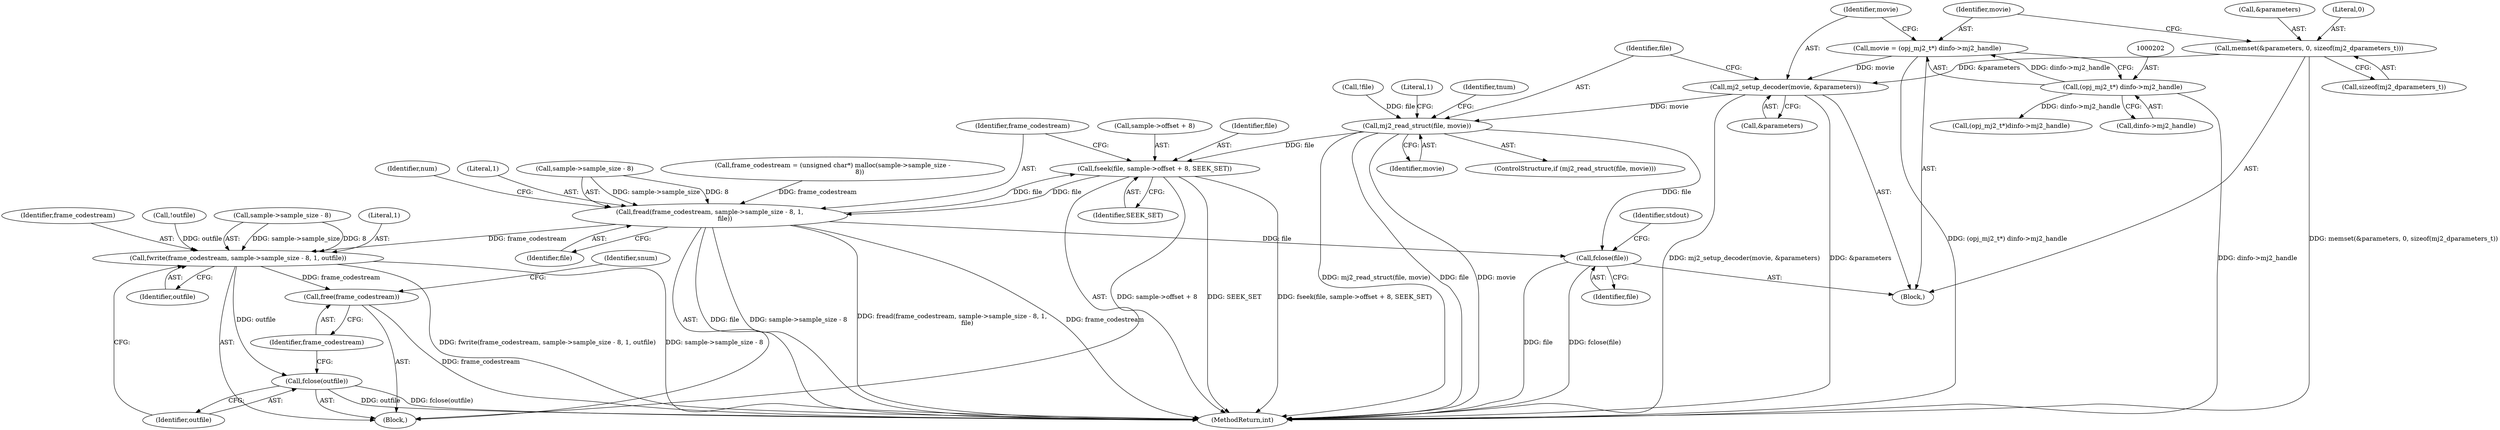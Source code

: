 digraph "0_openjpeg_6d8c0c06ee32dc03ba80acd48334e98728e56cf5@pointer" {
"1000206" [label="(Call,mj2_setup_decoder(movie, &parameters))"];
"1000199" [label="(Call,movie = (opj_mj2_t*) dinfo->mj2_handle)"];
"1000201" [label="(Call,(opj_mj2_t*) dinfo->mj2_handle)"];
"1000193" [label="(Call,memset(&parameters, 0, sizeof(mj2_dparameters_t)))"];
"1000211" [label="(Call,mj2_read_struct(file, movie))"];
"1000277" [label="(Call,fseek(file, sample->offset + 8, SEEK_SET))"];
"1000285" [label="(Call,fread(frame_codestream, sample->sample_size - 8, 1,\n               file))"];
"1000332" [label="(Call,fwrite(frame_codestream, sample->sample_size - 8, 1, outfile))"];
"1000341" [label="(Call,fclose(outfile))"];
"1000343" [label="(Call,free(frame_codestream))"];
"1000345" [label="(Call,fclose(file))"];
"1000258" [label="(Block,)"];
"1000194" [label="(Call,&parameters)"];
"1000267" [label="(Call,frame_codestream = (unsigned char*) malloc(sample->sample_size -\n                           8))"];
"1000151" [label="(Call,!file)"];
"1000279" [label="(Call,sample->offset + 8)"];
"1000348" [label="(Identifier,stdout)"];
"1000285" [label="(Call,fread(frame_codestream, sample->sample_size - 8, 1,\n               file))"];
"1000277" [label="(Call,fseek(file, sample->offset + 8, SEEK_SET))"];
"1000218" [label="(Identifier,tnum)"];
"1000200" [label="(Identifier,movie)"];
"1000210" [label="(ControlStructure,if (mj2_read_struct(file, movie)))"];
"1000203" [label="(Call,dinfo->mj2_handle)"];
"1000342" [label="(Identifier,outfile)"];
"1000286" [label="(Identifier,frame_codestream)"];
"1000296" [label="(Identifier,num)"];
"1000343" [label="(Call,free(frame_codestream))"];
"1000212" [label="(Identifier,file)"];
"1000333" [label="(Identifier,frame_codestream)"];
"1000257" [label="(Identifier,snum)"];
"1000292" [label="(Literal,1)"];
"1000211" [label="(Call,mj2_read_struct(file, movie))"];
"1000344" [label="(Identifier,frame_codestream)"];
"1000197" [label="(Call,sizeof(mj2_dparameters_t))"];
"1000341" [label="(Call,fclose(outfile))"];
"1000345" [label="(Call,fclose(file))"];
"1000201" [label="(Call,(opj_mj2_t*) dinfo->mj2_handle)"];
"1000213" [label="(Identifier,movie)"];
"1000332" [label="(Call,fwrite(frame_codestream, sample->sample_size - 8, 1, outfile))"];
"1000323" [label="(Call,!outfile)"];
"1000284" [label="(Identifier,SEEK_SET)"];
"1000206" [label="(Call,mj2_setup_decoder(movie, &parameters))"];
"1000196" [label="(Literal,0)"];
"1000346" [label="(Identifier,file)"];
"1000362" [label="(MethodReturn,int)"];
"1000113" [label="(Block,)"];
"1000293" [label="(Identifier,file)"];
"1000287" [label="(Call,sample->sample_size - 8)"];
"1000340" [label="(Identifier,outfile)"];
"1000334" [label="(Call,sample->sample_size - 8)"];
"1000208" [label="(Call,&parameters)"];
"1000355" [label="(Call,(opj_mj2_t*)dinfo->mj2_handle)"];
"1000216" [label="(Literal,1)"];
"1000278" [label="(Identifier,file)"];
"1000193" [label="(Call,memset(&parameters, 0, sizeof(mj2_dparameters_t)))"];
"1000339" [label="(Literal,1)"];
"1000199" [label="(Call,movie = (opj_mj2_t*) dinfo->mj2_handle)"];
"1000207" [label="(Identifier,movie)"];
"1000206" -> "1000113"  [label="AST: "];
"1000206" -> "1000208"  [label="CFG: "];
"1000207" -> "1000206"  [label="AST: "];
"1000208" -> "1000206"  [label="AST: "];
"1000212" -> "1000206"  [label="CFG: "];
"1000206" -> "1000362"  [label="DDG: mj2_setup_decoder(movie, &parameters)"];
"1000206" -> "1000362"  [label="DDG: &parameters"];
"1000199" -> "1000206"  [label="DDG: movie"];
"1000193" -> "1000206"  [label="DDG: &parameters"];
"1000206" -> "1000211"  [label="DDG: movie"];
"1000199" -> "1000113"  [label="AST: "];
"1000199" -> "1000201"  [label="CFG: "];
"1000200" -> "1000199"  [label="AST: "];
"1000201" -> "1000199"  [label="AST: "];
"1000207" -> "1000199"  [label="CFG: "];
"1000199" -> "1000362"  [label="DDG: (opj_mj2_t*) dinfo->mj2_handle"];
"1000201" -> "1000199"  [label="DDG: dinfo->mj2_handle"];
"1000201" -> "1000203"  [label="CFG: "];
"1000202" -> "1000201"  [label="AST: "];
"1000203" -> "1000201"  [label="AST: "];
"1000201" -> "1000362"  [label="DDG: dinfo->mj2_handle"];
"1000201" -> "1000355"  [label="DDG: dinfo->mj2_handle"];
"1000193" -> "1000113"  [label="AST: "];
"1000193" -> "1000197"  [label="CFG: "];
"1000194" -> "1000193"  [label="AST: "];
"1000196" -> "1000193"  [label="AST: "];
"1000197" -> "1000193"  [label="AST: "];
"1000200" -> "1000193"  [label="CFG: "];
"1000193" -> "1000362"  [label="DDG: memset(&parameters, 0, sizeof(mj2_dparameters_t))"];
"1000211" -> "1000210"  [label="AST: "];
"1000211" -> "1000213"  [label="CFG: "];
"1000212" -> "1000211"  [label="AST: "];
"1000213" -> "1000211"  [label="AST: "];
"1000216" -> "1000211"  [label="CFG: "];
"1000218" -> "1000211"  [label="CFG: "];
"1000211" -> "1000362"  [label="DDG: file"];
"1000211" -> "1000362"  [label="DDG: movie"];
"1000211" -> "1000362"  [label="DDG: mj2_read_struct(file, movie)"];
"1000151" -> "1000211"  [label="DDG: file"];
"1000211" -> "1000277"  [label="DDG: file"];
"1000211" -> "1000345"  [label="DDG: file"];
"1000277" -> "1000258"  [label="AST: "];
"1000277" -> "1000284"  [label="CFG: "];
"1000278" -> "1000277"  [label="AST: "];
"1000279" -> "1000277"  [label="AST: "];
"1000284" -> "1000277"  [label="AST: "];
"1000286" -> "1000277"  [label="CFG: "];
"1000277" -> "1000362"  [label="DDG: SEEK_SET"];
"1000277" -> "1000362"  [label="DDG: fseek(file, sample->offset + 8, SEEK_SET)"];
"1000277" -> "1000362"  [label="DDG: sample->offset + 8"];
"1000285" -> "1000277"  [label="DDG: file"];
"1000277" -> "1000285"  [label="DDG: file"];
"1000285" -> "1000258"  [label="AST: "];
"1000285" -> "1000293"  [label="CFG: "];
"1000286" -> "1000285"  [label="AST: "];
"1000287" -> "1000285"  [label="AST: "];
"1000292" -> "1000285"  [label="AST: "];
"1000293" -> "1000285"  [label="AST: "];
"1000296" -> "1000285"  [label="CFG: "];
"1000285" -> "1000362"  [label="DDG: fread(frame_codestream, sample->sample_size - 8, 1,\n               file)"];
"1000285" -> "1000362"  [label="DDG: frame_codestream"];
"1000285" -> "1000362"  [label="DDG: file"];
"1000285" -> "1000362"  [label="DDG: sample->sample_size - 8"];
"1000267" -> "1000285"  [label="DDG: frame_codestream"];
"1000287" -> "1000285"  [label="DDG: sample->sample_size"];
"1000287" -> "1000285"  [label="DDG: 8"];
"1000285" -> "1000332"  [label="DDG: frame_codestream"];
"1000285" -> "1000345"  [label="DDG: file"];
"1000332" -> "1000258"  [label="AST: "];
"1000332" -> "1000340"  [label="CFG: "];
"1000333" -> "1000332"  [label="AST: "];
"1000334" -> "1000332"  [label="AST: "];
"1000339" -> "1000332"  [label="AST: "];
"1000340" -> "1000332"  [label="AST: "];
"1000342" -> "1000332"  [label="CFG: "];
"1000332" -> "1000362"  [label="DDG: sample->sample_size - 8"];
"1000332" -> "1000362"  [label="DDG: fwrite(frame_codestream, sample->sample_size - 8, 1, outfile)"];
"1000334" -> "1000332"  [label="DDG: sample->sample_size"];
"1000334" -> "1000332"  [label="DDG: 8"];
"1000323" -> "1000332"  [label="DDG: outfile"];
"1000332" -> "1000341"  [label="DDG: outfile"];
"1000332" -> "1000343"  [label="DDG: frame_codestream"];
"1000341" -> "1000258"  [label="AST: "];
"1000341" -> "1000342"  [label="CFG: "];
"1000342" -> "1000341"  [label="AST: "];
"1000344" -> "1000341"  [label="CFG: "];
"1000341" -> "1000362"  [label="DDG: outfile"];
"1000341" -> "1000362"  [label="DDG: fclose(outfile)"];
"1000343" -> "1000258"  [label="AST: "];
"1000343" -> "1000344"  [label="CFG: "];
"1000344" -> "1000343"  [label="AST: "];
"1000257" -> "1000343"  [label="CFG: "];
"1000343" -> "1000362"  [label="DDG: frame_codestream"];
"1000345" -> "1000113"  [label="AST: "];
"1000345" -> "1000346"  [label="CFG: "];
"1000346" -> "1000345"  [label="AST: "];
"1000348" -> "1000345"  [label="CFG: "];
"1000345" -> "1000362"  [label="DDG: file"];
"1000345" -> "1000362"  [label="DDG: fclose(file)"];
}
